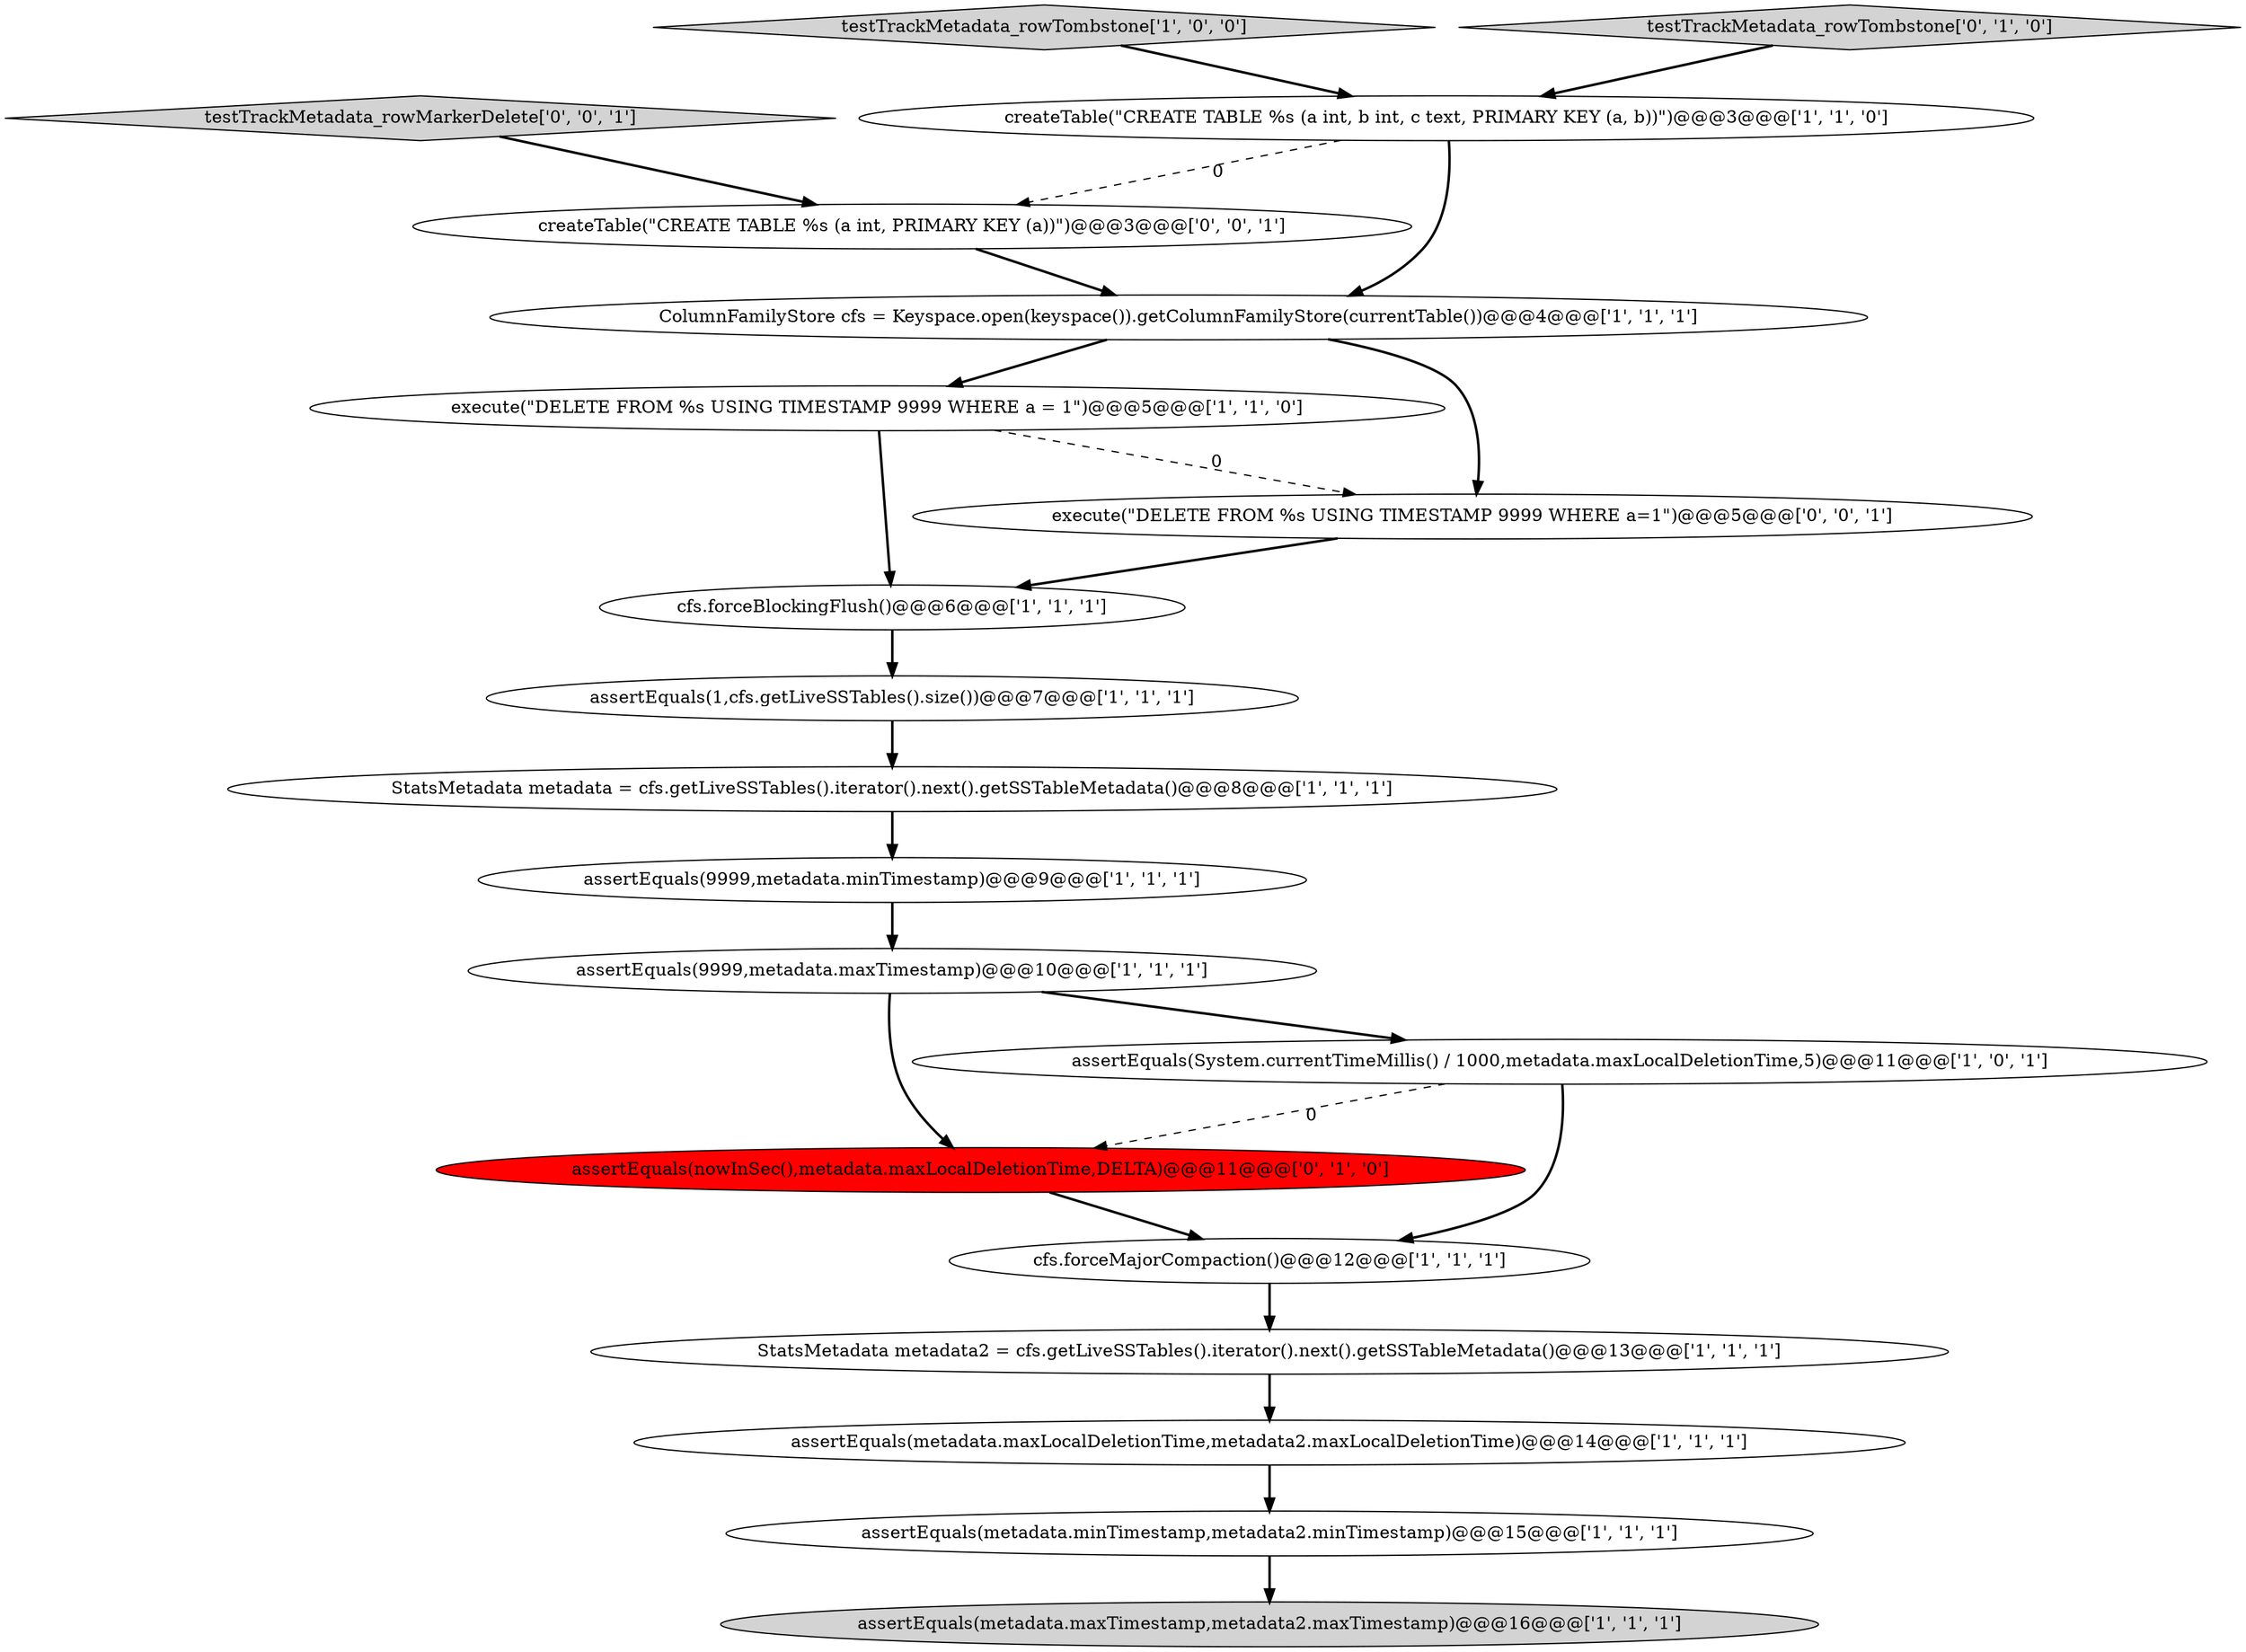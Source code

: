 digraph {
1 [style = filled, label = "execute(\"DELETE FROM %s USING TIMESTAMP 9999 WHERE a = 1\")@@@5@@@['1', '1', '0']", fillcolor = white, shape = ellipse image = "AAA0AAABBB1BBB"];
4 [style = filled, label = "assertEquals(9999,metadata.maxTimestamp)@@@10@@@['1', '1', '1']", fillcolor = white, shape = ellipse image = "AAA0AAABBB1BBB"];
0 [style = filled, label = "createTable(\"CREATE TABLE %s (a int, b int, c text, PRIMARY KEY (a, b))\")@@@3@@@['1', '1', '0']", fillcolor = white, shape = ellipse image = "AAA0AAABBB1BBB"];
5 [style = filled, label = "StatsMetadata metadata = cfs.getLiveSSTables().iterator().next().getSSTableMetadata()@@@8@@@['1', '1', '1']", fillcolor = white, shape = ellipse image = "AAA0AAABBB1BBB"];
13 [style = filled, label = "assertEquals(metadata.minTimestamp,metadata2.minTimestamp)@@@15@@@['1', '1', '1']", fillcolor = white, shape = ellipse image = "AAA0AAABBB1BBB"];
14 [style = filled, label = "assertEquals(metadata.maxLocalDeletionTime,metadata2.maxLocalDeletionTime)@@@14@@@['1', '1', '1']", fillcolor = white, shape = ellipse image = "AAA0AAABBB1BBB"];
12 [style = filled, label = "testTrackMetadata_rowTombstone['1', '0', '0']", fillcolor = lightgray, shape = diamond image = "AAA0AAABBB1BBB"];
6 [style = filled, label = "cfs.forceMajorCompaction()@@@12@@@['1', '1', '1']", fillcolor = white, shape = ellipse image = "AAA0AAABBB1BBB"];
10 [style = filled, label = "ColumnFamilyStore cfs = Keyspace.open(keyspace()).getColumnFamilyStore(currentTable())@@@4@@@['1', '1', '1']", fillcolor = white, shape = ellipse image = "AAA0AAABBB1BBB"];
16 [style = filled, label = "testTrackMetadata_rowTombstone['0', '1', '0']", fillcolor = lightgray, shape = diamond image = "AAA0AAABBB2BBB"];
7 [style = filled, label = "assertEquals(9999,metadata.minTimestamp)@@@9@@@['1', '1', '1']", fillcolor = white, shape = ellipse image = "AAA0AAABBB1BBB"];
19 [style = filled, label = "createTable(\"CREATE TABLE %s (a int, PRIMARY KEY (a))\")@@@3@@@['0', '0', '1']", fillcolor = white, shape = ellipse image = "AAA0AAABBB3BBB"];
17 [style = filled, label = "testTrackMetadata_rowMarkerDelete['0', '0', '1']", fillcolor = lightgray, shape = diamond image = "AAA0AAABBB3BBB"];
15 [style = filled, label = "assertEquals(nowInSec(),metadata.maxLocalDeletionTime,DELTA)@@@11@@@['0', '1', '0']", fillcolor = red, shape = ellipse image = "AAA1AAABBB2BBB"];
3 [style = filled, label = "cfs.forceBlockingFlush()@@@6@@@['1', '1', '1']", fillcolor = white, shape = ellipse image = "AAA0AAABBB1BBB"];
11 [style = filled, label = "StatsMetadata metadata2 = cfs.getLiveSSTables().iterator().next().getSSTableMetadata()@@@13@@@['1', '1', '1']", fillcolor = white, shape = ellipse image = "AAA0AAABBB1BBB"];
18 [style = filled, label = "execute(\"DELETE FROM %s USING TIMESTAMP 9999 WHERE a=1\")@@@5@@@['0', '0', '1']", fillcolor = white, shape = ellipse image = "AAA0AAABBB3BBB"];
2 [style = filled, label = "assertEquals(System.currentTimeMillis() / 1000,metadata.maxLocalDeletionTime,5)@@@11@@@['1', '0', '1']", fillcolor = white, shape = ellipse image = "AAA0AAABBB1BBB"];
8 [style = filled, label = "assertEquals(1,cfs.getLiveSSTables().size())@@@7@@@['1', '1', '1']", fillcolor = white, shape = ellipse image = "AAA0AAABBB1BBB"];
9 [style = filled, label = "assertEquals(metadata.maxTimestamp,metadata2.maxTimestamp)@@@16@@@['1', '1', '1']", fillcolor = lightgray, shape = ellipse image = "AAA0AAABBB1BBB"];
10->18 [style = bold, label=""];
18->3 [style = bold, label=""];
16->0 [style = bold, label=""];
11->14 [style = bold, label=""];
2->6 [style = bold, label=""];
0->19 [style = dashed, label="0"];
4->15 [style = bold, label=""];
1->3 [style = bold, label=""];
19->10 [style = bold, label=""];
15->6 [style = bold, label=""];
1->18 [style = dashed, label="0"];
4->2 [style = bold, label=""];
7->4 [style = bold, label=""];
12->0 [style = bold, label=""];
17->19 [style = bold, label=""];
2->15 [style = dashed, label="0"];
0->10 [style = bold, label=""];
8->5 [style = bold, label=""];
3->8 [style = bold, label=""];
6->11 [style = bold, label=""];
5->7 [style = bold, label=""];
13->9 [style = bold, label=""];
14->13 [style = bold, label=""];
10->1 [style = bold, label=""];
}
